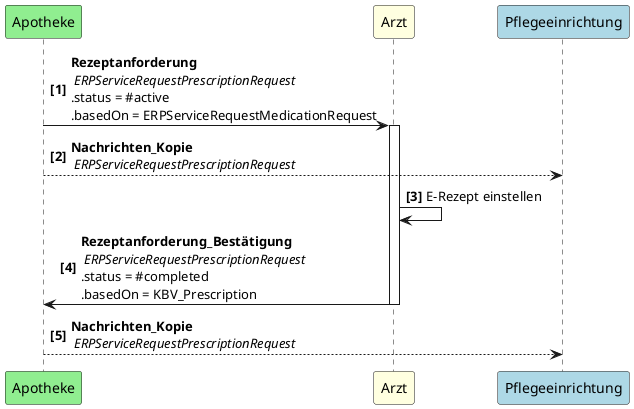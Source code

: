 @startuml UC3
autonumber "<b>[0]"
participant Apotheke as Ap #LightGreen
participant Arzt as A #LightYellow
participant Pflegeeinrichtung as PE #LightBlue

Ap -> A++: <b>Rezeptanforderung\n <i>ERPServiceRequestPrescriptionRequest  \n.status = #active \n.basedOn = ERPServiceRequestMedicationRequest
Ap --> PE:  <b>Nachrichten_Kopie\n <i>ERPServiceRequestPrescriptionRequest
A -> A: E-Rezept einstellen
A -> Ap--: <b>Rezeptanforderung_Bestätigung\n <i>ERPServiceRequestPrescriptionRequest  \n.status = #completed \n.basedOn = KBV_Prescription
Ap --> PE:  <b>Nachrichten_Kopie\n <i>ERPServiceRequestPrescriptionRequest
@enduml